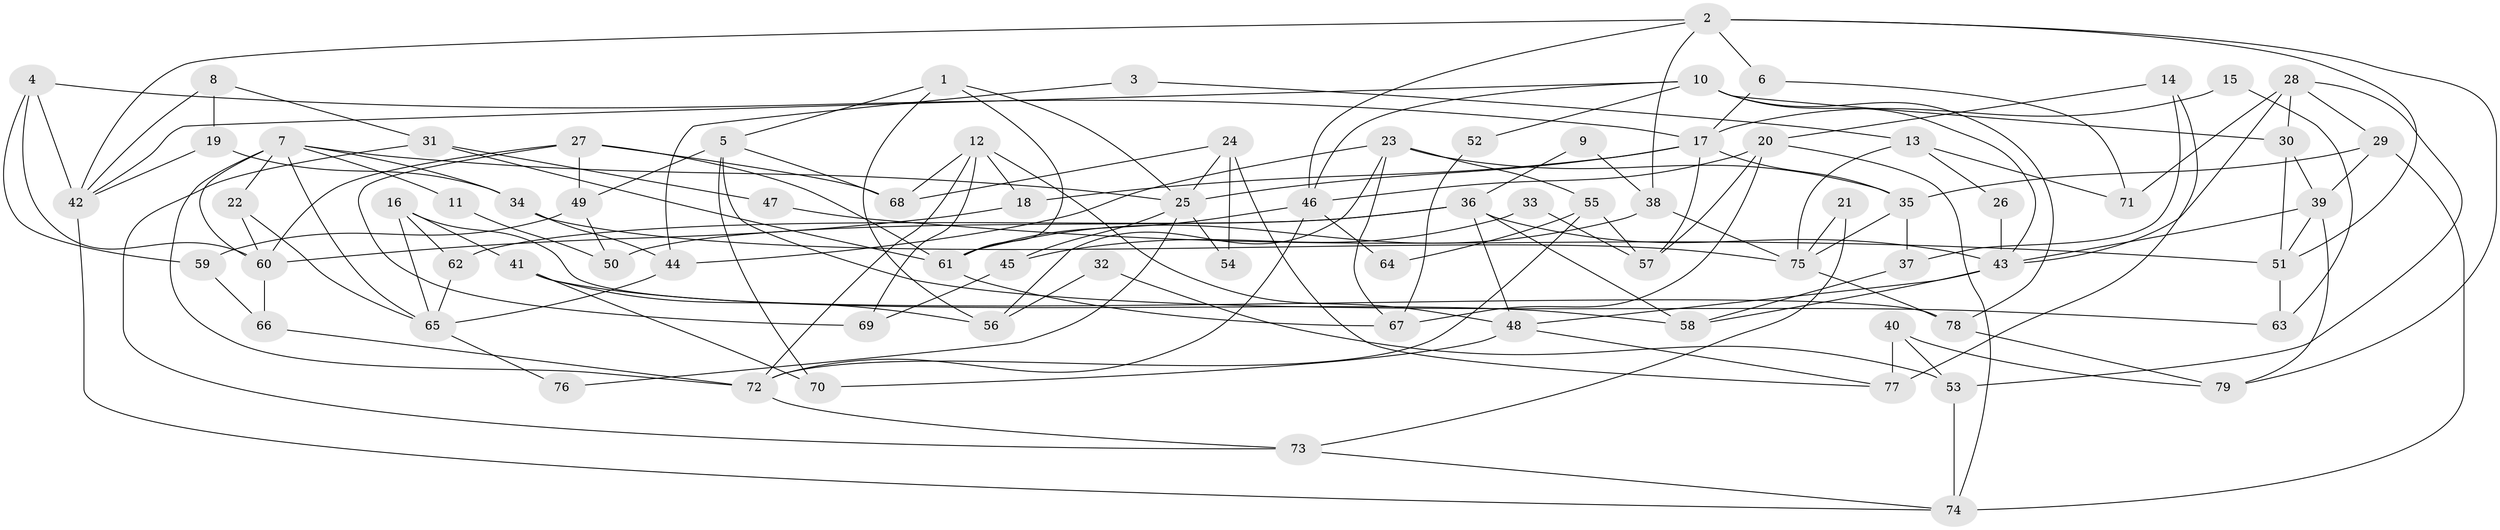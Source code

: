 // Generated by graph-tools (version 1.1) at 2025/11/02/27/25 16:11:18]
// undirected, 79 vertices, 158 edges
graph export_dot {
graph [start="1"]
  node [color=gray90,style=filled];
  1;
  2;
  3;
  4;
  5;
  6;
  7;
  8;
  9;
  10;
  11;
  12;
  13;
  14;
  15;
  16;
  17;
  18;
  19;
  20;
  21;
  22;
  23;
  24;
  25;
  26;
  27;
  28;
  29;
  30;
  31;
  32;
  33;
  34;
  35;
  36;
  37;
  38;
  39;
  40;
  41;
  42;
  43;
  44;
  45;
  46;
  47;
  48;
  49;
  50;
  51;
  52;
  53;
  54;
  55;
  56;
  57;
  58;
  59;
  60;
  61;
  62;
  63;
  64;
  65;
  66;
  67;
  68;
  69;
  70;
  71;
  72;
  73;
  74;
  75;
  76;
  77;
  78;
  79;
  1 -- 25;
  1 -- 61;
  1 -- 5;
  1 -- 56;
  2 -- 46;
  2 -- 79;
  2 -- 6;
  2 -- 38;
  2 -- 42;
  2 -- 51;
  3 -- 13;
  3 -- 44;
  4 -- 59;
  4 -- 60;
  4 -- 17;
  4 -- 42;
  5 -- 68;
  5 -- 49;
  5 -- 63;
  5 -- 70;
  6 -- 17;
  6 -- 71;
  7 -- 65;
  7 -- 72;
  7 -- 11;
  7 -- 22;
  7 -- 25;
  7 -- 34;
  7 -- 60;
  8 -- 19;
  8 -- 42;
  8 -- 31;
  9 -- 38;
  9 -- 36;
  10 -- 42;
  10 -- 43;
  10 -- 30;
  10 -- 46;
  10 -- 52;
  10 -- 78;
  11 -- 50;
  12 -- 48;
  12 -- 72;
  12 -- 18;
  12 -- 68;
  12 -- 69;
  13 -- 71;
  13 -- 75;
  13 -- 26;
  14 -- 20;
  14 -- 37;
  14 -- 77;
  15 -- 17;
  15 -- 63;
  16 -- 65;
  16 -- 41;
  16 -- 62;
  16 -- 78;
  17 -- 18;
  17 -- 25;
  17 -- 35;
  17 -- 57;
  18 -- 60;
  19 -- 42;
  19 -- 34;
  20 -- 74;
  20 -- 67;
  20 -- 46;
  20 -- 57;
  21 -- 73;
  21 -- 75;
  22 -- 60;
  22 -- 65;
  23 -- 35;
  23 -- 44;
  23 -- 55;
  23 -- 56;
  23 -- 67;
  24 -- 25;
  24 -- 77;
  24 -- 54;
  24 -- 68;
  25 -- 45;
  25 -- 54;
  25 -- 76;
  26 -- 43;
  27 -- 68;
  27 -- 61;
  27 -- 49;
  27 -- 60;
  27 -- 69;
  28 -- 30;
  28 -- 29;
  28 -- 43;
  28 -- 53;
  28 -- 71;
  29 -- 35;
  29 -- 39;
  29 -- 74;
  30 -- 51;
  30 -- 39;
  31 -- 73;
  31 -- 47;
  31 -- 61;
  32 -- 53;
  32 -- 56;
  33 -- 57;
  33 -- 45;
  34 -- 75;
  34 -- 44;
  35 -- 75;
  35 -- 37;
  36 -- 48;
  36 -- 43;
  36 -- 50;
  36 -- 58;
  36 -- 62;
  37 -- 58;
  38 -- 61;
  38 -- 75;
  39 -- 43;
  39 -- 51;
  39 -- 79;
  40 -- 53;
  40 -- 79;
  40 -- 77;
  41 -- 56;
  41 -- 58;
  41 -- 70;
  42 -- 74;
  43 -- 48;
  43 -- 58;
  44 -- 65;
  45 -- 69;
  46 -- 61;
  46 -- 64;
  46 -- 72;
  47 -- 51;
  48 -- 77;
  48 -- 70;
  49 -- 50;
  49 -- 59;
  51 -- 63;
  52 -- 67;
  53 -- 74;
  55 -- 57;
  55 -- 64;
  55 -- 72;
  59 -- 66;
  60 -- 66;
  61 -- 67;
  62 -- 65;
  65 -- 76;
  66 -- 72;
  72 -- 73;
  73 -- 74;
  75 -- 78;
  78 -- 79;
}
